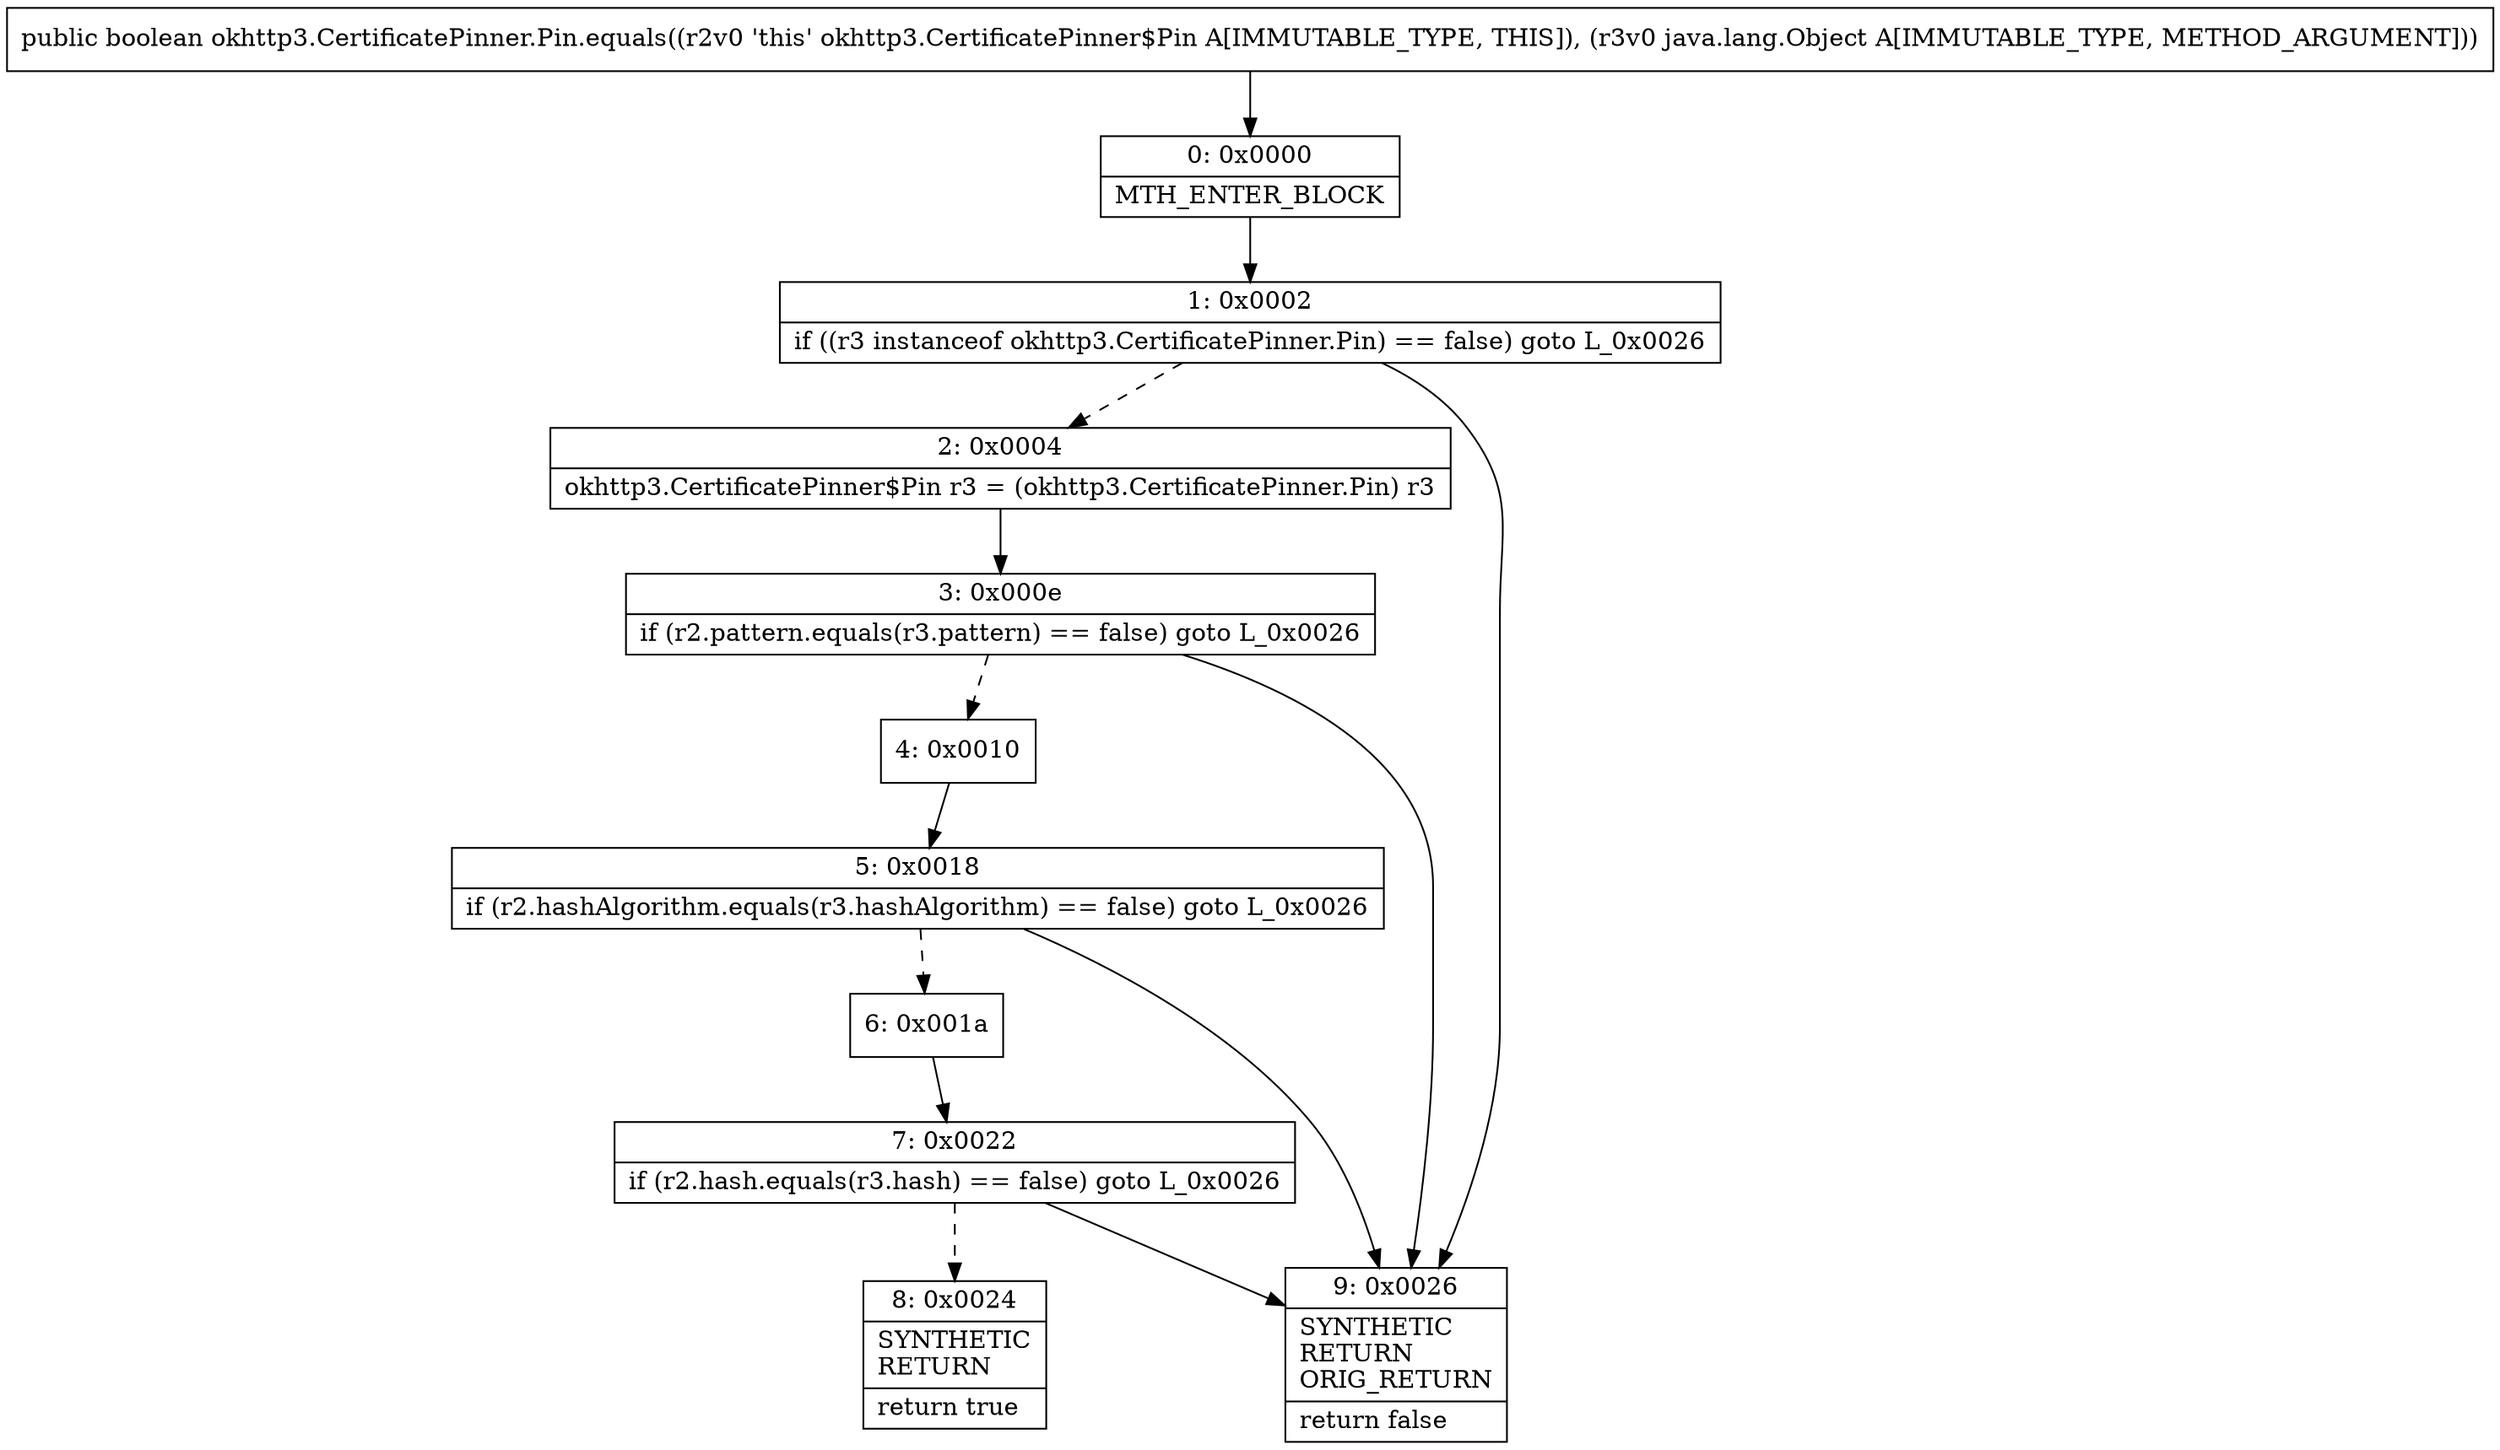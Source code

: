 digraph "CFG forokhttp3.CertificatePinner.Pin.equals(Ljava\/lang\/Object;)Z" {
Node_0 [shape=record,label="{0\:\ 0x0000|MTH_ENTER_BLOCK\l}"];
Node_1 [shape=record,label="{1\:\ 0x0002|if ((r3 instanceof okhttp3.CertificatePinner.Pin) == false) goto L_0x0026\l}"];
Node_2 [shape=record,label="{2\:\ 0x0004|okhttp3.CertificatePinner$Pin r3 = (okhttp3.CertificatePinner.Pin) r3\l}"];
Node_3 [shape=record,label="{3\:\ 0x000e|if (r2.pattern.equals(r3.pattern) == false) goto L_0x0026\l}"];
Node_4 [shape=record,label="{4\:\ 0x0010}"];
Node_5 [shape=record,label="{5\:\ 0x0018|if (r2.hashAlgorithm.equals(r3.hashAlgorithm) == false) goto L_0x0026\l}"];
Node_6 [shape=record,label="{6\:\ 0x001a}"];
Node_7 [shape=record,label="{7\:\ 0x0022|if (r2.hash.equals(r3.hash) == false) goto L_0x0026\l}"];
Node_8 [shape=record,label="{8\:\ 0x0024|SYNTHETIC\lRETURN\l|return true\l}"];
Node_9 [shape=record,label="{9\:\ 0x0026|SYNTHETIC\lRETURN\lORIG_RETURN\l|return false\l}"];
MethodNode[shape=record,label="{public boolean okhttp3.CertificatePinner.Pin.equals((r2v0 'this' okhttp3.CertificatePinner$Pin A[IMMUTABLE_TYPE, THIS]), (r3v0 java.lang.Object A[IMMUTABLE_TYPE, METHOD_ARGUMENT])) }"];
MethodNode -> Node_0;
Node_0 -> Node_1;
Node_1 -> Node_2[style=dashed];
Node_1 -> Node_9;
Node_2 -> Node_3;
Node_3 -> Node_4[style=dashed];
Node_3 -> Node_9;
Node_4 -> Node_5;
Node_5 -> Node_6[style=dashed];
Node_5 -> Node_9;
Node_6 -> Node_7;
Node_7 -> Node_8[style=dashed];
Node_7 -> Node_9;
}

